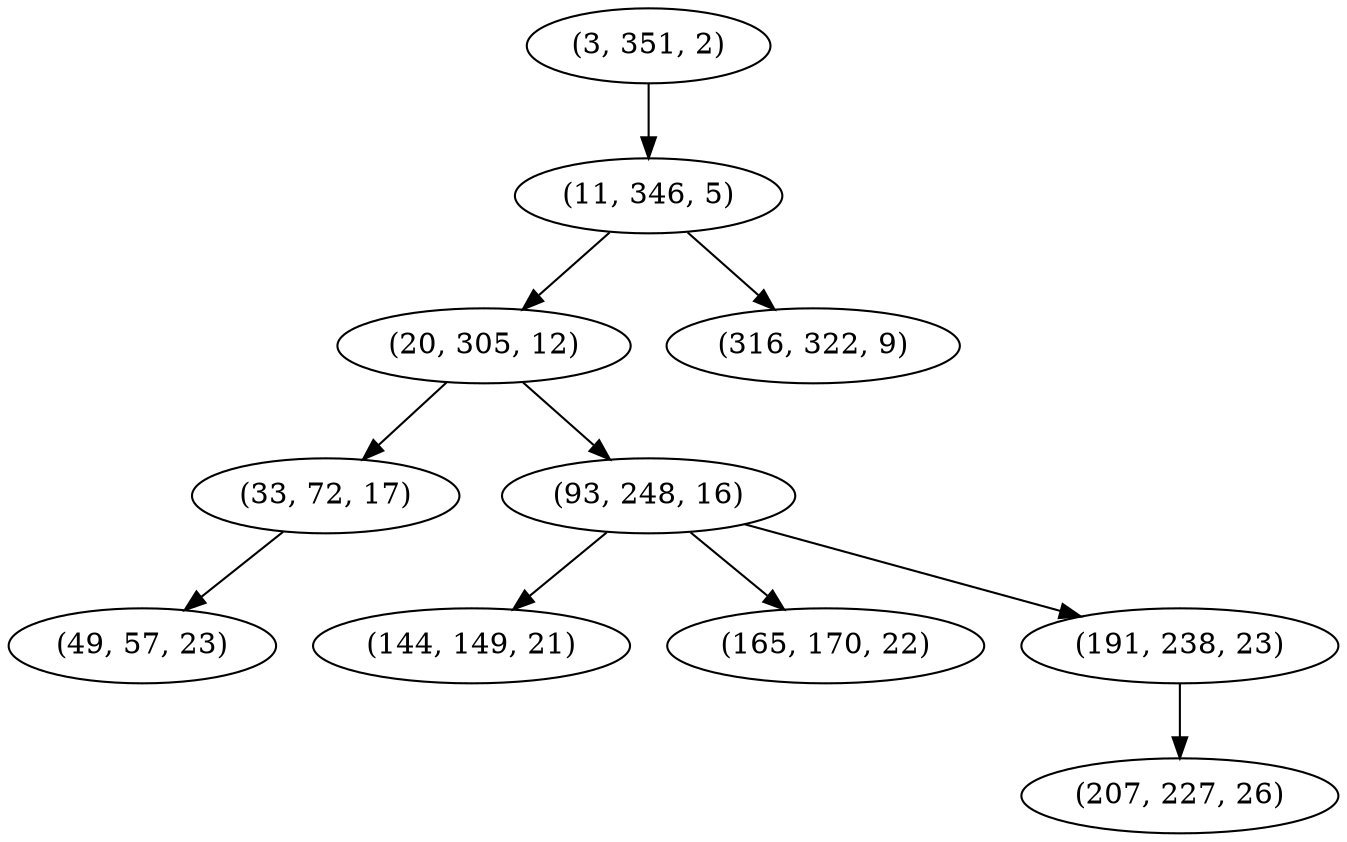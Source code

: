 digraph tree {
    "(3, 351, 2)";
    "(11, 346, 5)";
    "(20, 305, 12)";
    "(33, 72, 17)";
    "(49, 57, 23)";
    "(93, 248, 16)";
    "(144, 149, 21)";
    "(165, 170, 22)";
    "(191, 238, 23)";
    "(207, 227, 26)";
    "(316, 322, 9)";
    "(3, 351, 2)" -> "(11, 346, 5)";
    "(11, 346, 5)" -> "(20, 305, 12)";
    "(11, 346, 5)" -> "(316, 322, 9)";
    "(20, 305, 12)" -> "(33, 72, 17)";
    "(20, 305, 12)" -> "(93, 248, 16)";
    "(33, 72, 17)" -> "(49, 57, 23)";
    "(93, 248, 16)" -> "(144, 149, 21)";
    "(93, 248, 16)" -> "(165, 170, 22)";
    "(93, 248, 16)" -> "(191, 238, 23)";
    "(191, 238, 23)" -> "(207, 227, 26)";
}
